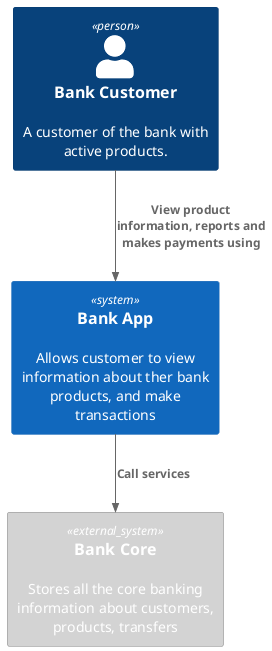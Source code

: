 @startuml "Bank Context"
!include <C4/C4_Context>

Person(customer, "Bank Customer", "A customer of the bank with active products.")
System(bankApp, "Bank App", "Allows customer to view information about ther bank products, and make transactions")
System_Ext(core, "Bank Core", "Stores all the core banking information about customers, products, transfers") #LightGray


Rel(customer, bankApp, "View product information, reports and makes payments using")
Rel(bankApp, core, "Call services")

@enduml